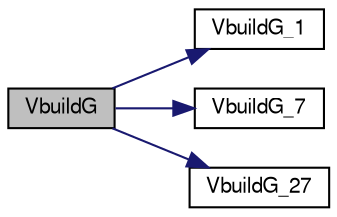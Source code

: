 digraph "VbuildG"
{
  edge [fontname="FreeSans",fontsize="10",labelfontname="FreeSans",labelfontsize="10"];
  node [fontname="FreeSans",fontsize="10",shape=record];
  rankdir="LR";
  Node1 [label="VbuildG",height=0.2,width=0.4,color="black", fillcolor="grey75", style="filled" fontcolor="black"];
  Node1 -> Node2 [color="midnightblue",fontsize="10",style="solid",fontname="FreeSans"];
  Node2 [label="VbuildG_1",height=0.2,width=0.4,color="black", fillcolor="white", style="filled",URL="$group___p_m_g_c.html#ga97822bdb6ab237b4bc4a89fe7647e34f",tooltip="Computes a 27-point galerkin coarse grid matrix from a 1-point (i.e., diagonal) fine grid matrix..."];
  Node1 -> Node3 [color="midnightblue",fontsize="10",style="solid",fontname="FreeSans"];
  Node3 [label="VbuildG_7",height=0.2,width=0.4,color="black", fillcolor="white", style="filled",URL="$group___p_m_g_c.html#ga74cbf02bfd4ffcf36ea4b344ee2ea077",tooltip="Computes a 27-point galerkin coarse grid matrix from a 7-point fine grid matrix."];
  Node1 -> Node4 [color="midnightblue",fontsize="10",style="solid",fontname="FreeSans"];
  Node4 [label="VbuildG_27",height=0.2,width=0.4,color="black", fillcolor="white", style="filled",URL="$group___p_m_g_c.html#ga78287000cb1a0517e4959c910566c828",tooltip="Compute a 27-point galerkin coarse grid matrix from a 27-point fine grid matrix."];
}
